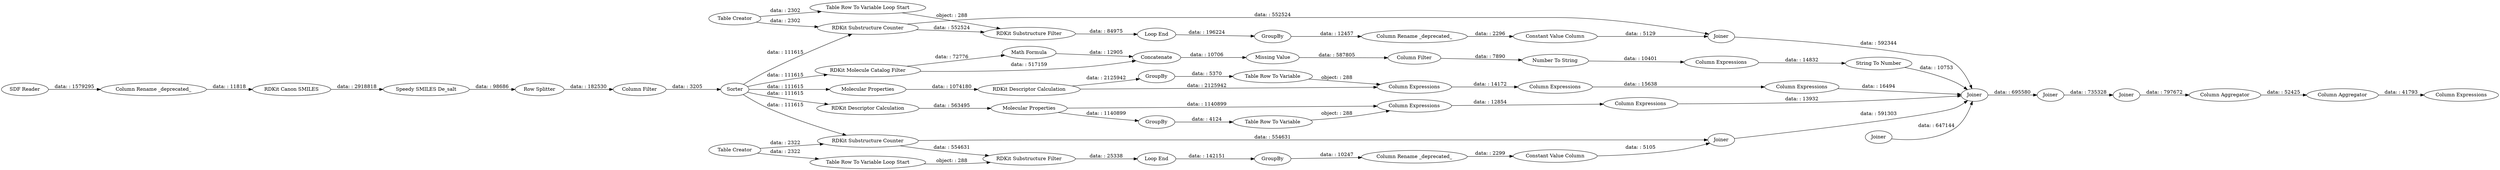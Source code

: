digraph {
	"-7187679214043157529_40" [label=Joiner]
	"-4023603213549779121_103" [label="SDF Reader"]
	"-5657017655502742354_152" [label="String To Number"]
	"6243698078901912625_7" [label="Molecular Properties"]
	"8909563467865131422_24" [label="RDKit Substructure Counter"]
	"-5657017655502742354_4" [label="RDKit Molecule Catalog Filter"]
	"3481468052355186913_20" [label="Table Creator"]
	"-5657017655502742354_45" [label=Concatenate]
	"6243698078901912625_6" [label="RDKit Descriptor Calculation"]
	"8909563467865131422_61" [label="Table Row To Variable Loop Start"]
	"-7325679536179587457_157" [label="Row Splitter"]
	"6243698078901912625_133" [label="Column Expressions"]
	"3481468052355186913_54" [label="Table Row To Variable Loop Start"]
	"3481468052355186913_19" [label="RDKit Substructure Counter"]
	"-7884160834483658471_143" [label=GroupBy]
	"3481468052355186913_53" [label="RDKit Substructure Filter"]
	"-5657017655502742354_47" [label="Missing Value"]
	"-7884160834483658471_144" [label="Table Row To Variable"]
	"-7187679214043157529_39" [label=Joiner]
	"8909563467865131422_62" [label="Loop End"]
	"-7325679536179587457_109" [label="Column Rename _deprecated_"]
	"-7884160834483658471_146" [label="Column Expressions"]
	"8909563467865131422_59" [label="RDKit Substructure Filter"]
	"3481468052355186913_57" [label="Column Rename _deprecated_"]
	"-4591792438713949962_105" [label="RDKit Canon SMILES"]
	"3481468052355186913_56" [label=GroupBy]
	"-7884160834483658471_148" [label="Column Expressions"]
	"-7884160834483658471_26" [label="Molecular Properties"]
	"6243698078901912625_135" [label="Column Expressions"]
	"8909563467865131422_60" [label="Column Rename _deprecated_"]
	"3481468052355186913_141" [label="Constant Value Column"]
	"-7187679214043157529_156" [label="Column Expressions"]
	"-7187679214043157529_150" [label="Column Aggregator"]
	"8909563467865131422_64" [label=Joiner]
	"-7325679536179587457_107" [label=Sorter]
	"-5657017655502742354_114" [label="Column Expressions"]
	"-7187679214043157529_32" [label=Joiner]
	"3481468052355186913_58" [label=Joiner]
	"-5657017655502742354_68" [label="Column Filter"]
	"3481468052355186913_55" [label="Loop End"]
	"6243698078901912625_132" [label=GroupBy]
	"6243698078901912625_134" [label="Table Row To Variable"]
	"8909563467865131422_142" [label="Constant Value Column"]
	"8909563467865131422_23" [label="Table Creator"]
	"-7187679214043157529_149" [label="Column Aggregator"]
	"-4591792438713949962_106" [label="Speedy SMILES De_salt"]
	"-7187679214043157529_30" [label=Joiner]
	"8909563467865131422_63" [label=GroupBy]
	"-5657017655502742354_51" [label="Math Formula"]
	"-5657017655502742354_69" [label="Number To String"]
	"-7325679536179587457_111" [label="Column Filter"]
	"-7884160834483658471_48" [label="RDKit Descriptor Calculation"]
	"-7884160834483658471_145" [label="Column Expressions"]
	"8909563467865131422_59" -> "8909563467865131422_62" [label="data: : 84975"]
	"-7187679214043157529_150" -> "-7187679214043157529_156" [label="data: : 41793"]
	"-5657017655502742354_45" -> "-5657017655502742354_47" [label="data: : 10706"]
	"3481468052355186913_54" -> "3481468052355186913_53" [label="object: : 288"]
	"3481468052355186913_19" -> "3481468052355186913_58" [label="data: : 554631"]
	"3481468052355186913_53" -> "3481468052355186913_55" [label="data: : 25338"]
	"-7325679536179587457_111" -> "-7325679536179587457_107" [label="data: : 3205"]
	"-7325679536179587457_107" -> "-5657017655502742354_4" [label="data: : 111615"]
	"3481468052355186913_56" -> "3481468052355186913_57" [label="data: : 10247"]
	"6243698078901912625_6" -> "6243698078901912625_7" [label="data: : 563495"]
	"6243698078901912625_134" -> "6243698078901912625_133" [label="object: : 288"]
	"-7325679536179587457_107" -> "8909563467865131422_24" [label="data: : 111615"]
	"-7325679536179587457_107" -> "3481468052355186913_19" [label="data: : 111615"]
	"-5657017655502742354_114" -> "-5657017655502742354_152" [label="data: : 14832"]
	"8909563467865131422_63" -> "8909563467865131422_60" [label="data: : 12457"]
	"3481468052355186913_141" -> "3481468052355186913_58" [label="data: : 5105"]
	"8909563467865131422_61" -> "8909563467865131422_59" [label="object: : 288"]
	"8909563467865131422_142" -> "8909563467865131422_64" [label="data: : 5129"]
	"-7884160834483658471_148" -> "-7187679214043157529_32" [label="data: : 16494"]
	"-7325679536179587457_107" -> "-7884160834483658471_26" [label="data: : 111615"]
	"3481468052355186913_20" -> "3481468052355186913_19" [label="data: : 2322"]
	"-7884160834483658471_145" -> "-7884160834483658471_146" [label="data: : 14172"]
	"8909563467865131422_60" -> "8909563467865131422_142" [label="data: : 2296"]
	"-4023603213549779121_103" -> "-7325679536179587457_109" [label="data: : 1579295"]
	"-5657017655502742354_4" -> "-5657017655502742354_51" [label="data: : 72776"]
	"3481468052355186913_19" -> "3481468052355186913_53" [label="data: : 554631"]
	"8909563467865131422_62" -> "8909563467865131422_63" [label="data: : 196224"]
	"3481468052355186913_58" -> "-7187679214043157529_32" [label="data: : 591303"]
	"-7884160834483658471_144" -> "-7884160834483658471_145" [label="object: : 288"]
	"3481468052355186913_20" -> "3481468052355186913_54" [label="data: : 2322"]
	"-7884160834483658471_26" -> "-7884160834483658471_48" [label="data: : 1074180"]
	"-7187679214043157529_39" -> "-7187679214043157529_40" [label="data: : 735328"]
	"-7187679214043157529_30" -> "-7187679214043157529_32" [label="data: : 647144"]
	"6243698078901912625_135" -> "-7187679214043157529_32" [label="data: : 13932"]
	"-7325679536179587457_109" -> "-4591792438713949962_105" [label="data: : 11818"]
	"6243698078901912625_7" -> "6243698078901912625_133" [label="data: : 1140899"]
	"3481468052355186913_55" -> "3481468052355186913_56" [label="data: : 142151"]
	"-7884160834483658471_48" -> "-7884160834483658471_143" [label="data: : 2125942"]
	"-5657017655502742354_152" -> "-7187679214043157529_32" [label="data: : 10753"]
	"8909563467865131422_23" -> "8909563467865131422_61" [label="data: : 2302"]
	"3481468052355186913_57" -> "3481468052355186913_141" [label="data: : 2299"]
	"8909563467865131422_24" -> "8909563467865131422_64" [label="data: : 552524"]
	"-7325679536179587457_157" -> "-7325679536179587457_111" [label="data: : 182530"]
	"-7884160834483658471_48" -> "-7884160834483658471_145" [label="data: : 2125942"]
	"-5657017655502742354_69" -> "-5657017655502742354_114" [label="data: : 10401"]
	"-7187679214043157529_149" -> "-7187679214043157529_150" [label="data: : 52425"]
	"-5657017655502742354_47" -> "-5657017655502742354_68" [label="data: : 587805"]
	"-4591792438713949962_106" -> "-7325679536179587457_157" [label="data: : 98686"]
	"-4591792438713949962_105" -> "-4591792438713949962_106" [label="data: : 2918818"]
	"-5657017655502742354_68" -> "-5657017655502742354_69" [label="data: : 7890"]
	"6243698078901912625_133" -> "6243698078901912625_135" [label="data: : 12854"]
	"-7884160834483658471_143" -> "-7884160834483658471_144" [label="data: : 5370"]
	"-7325679536179587457_107" -> "6243698078901912625_6" [label="data: : 111615"]
	"6243698078901912625_7" -> "6243698078901912625_132" [label="data: : 1140899"]
	"8909563467865131422_23" -> "8909563467865131422_24" [label="data: : 2302"]
	"8909563467865131422_24" -> "8909563467865131422_59" [label="data: : 552524"]
	"-7884160834483658471_146" -> "-7884160834483658471_148" [label="data: : 15638"]
	"-7187679214043157529_40" -> "-7187679214043157529_149" [label="data: : 797672"]
	"8909563467865131422_64" -> "-7187679214043157529_32" [label="data: : 592344"]
	"6243698078901912625_132" -> "6243698078901912625_134" [label="data: : 4124"]
	"-7187679214043157529_32" -> "-7187679214043157529_39" [label="data: : 695580"]
	"-5657017655502742354_51" -> "-5657017655502742354_45" [label="data: : 12905"]
	"-5657017655502742354_4" -> "-5657017655502742354_45" [label="data: : 517159"]
	rankdir=LR
}
